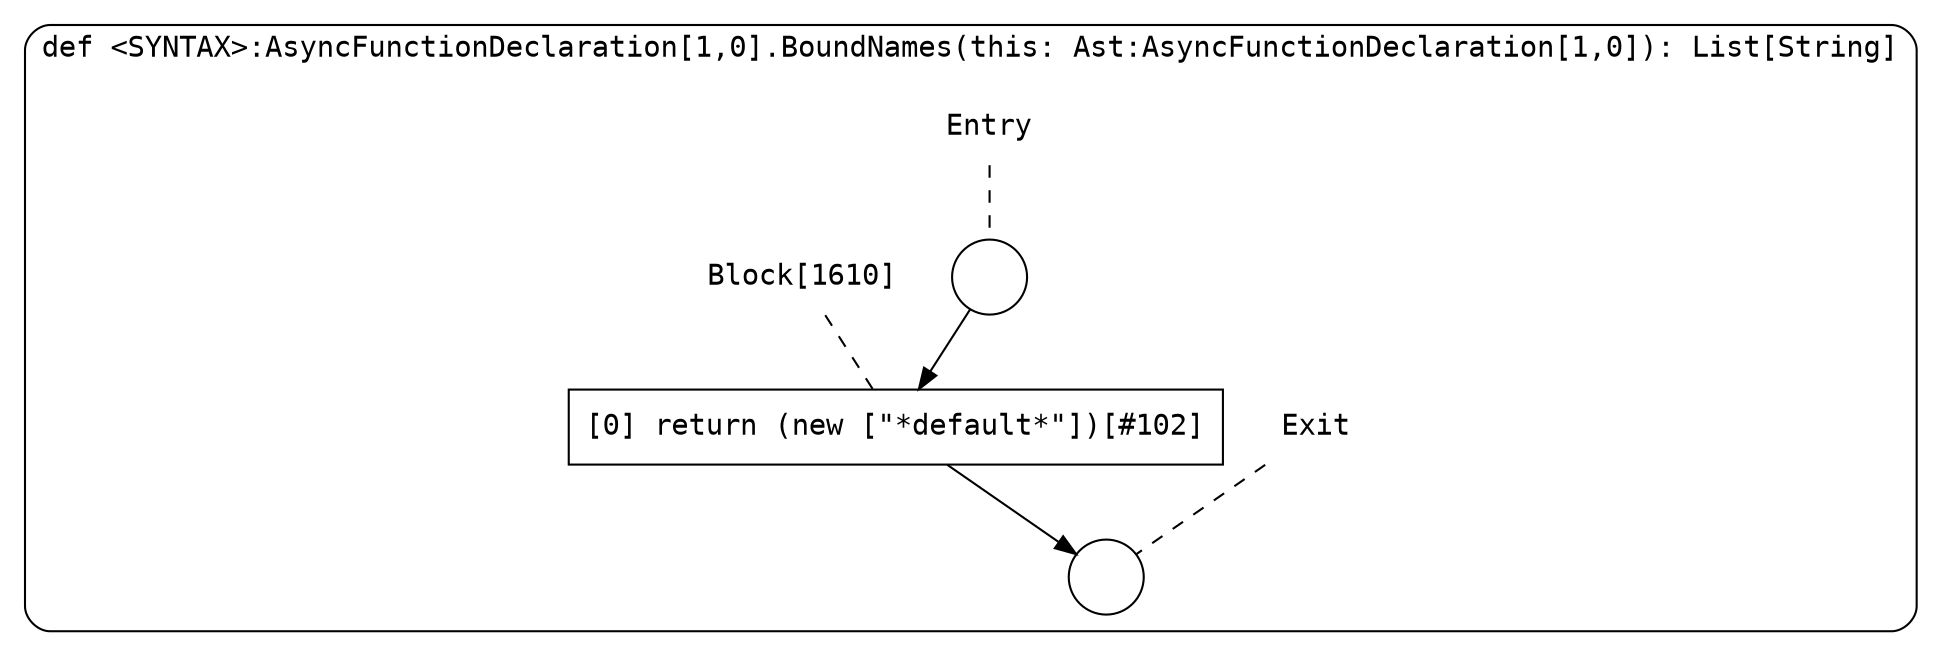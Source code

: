 digraph {
  graph [fontname = "Consolas"]
  node [fontname = "Consolas"]
  edge [fontname = "Consolas"]
  subgraph cluster218 {
    label = "def <SYNTAX>:AsyncFunctionDeclaration[1,0].BoundNames(this: Ast:AsyncFunctionDeclaration[1,0]): List[String]"
    style = rounded
    cluster218_entry_name [shape=none, label=<<font color="black">Entry</font>>]
    cluster218_entry_name -> cluster218_entry [arrowhead=none, color="black", style=dashed]
    cluster218_entry [shape=circle label=" " color="black" fillcolor="white" style=filled]
    cluster218_entry -> node1610 [color="black"]
    cluster218_exit_name [shape=none, label=<<font color="black">Exit</font>>]
    cluster218_exit_name -> cluster218_exit [arrowhead=none, color="black", style=dashed]
    cluster218_exit [shape=circle label=" " color="black" fillcolor="white" style=filled]
    node1610_name [shape=none, label=<<font color="black">Block[1610]</font>>]
    node1610_name -> node1610 [arrowhead=none, color="black", style=dashed]
    node1610 [shape=box, label=<<font color="black">[0] return (new [&quot;*default*&quot;])[#102]<BR ALIGN="LEFT"/></font>> color="black" fillcolor="white", style=filled]
    node1610 -> cluster218_exit [color="black"]
  }
}